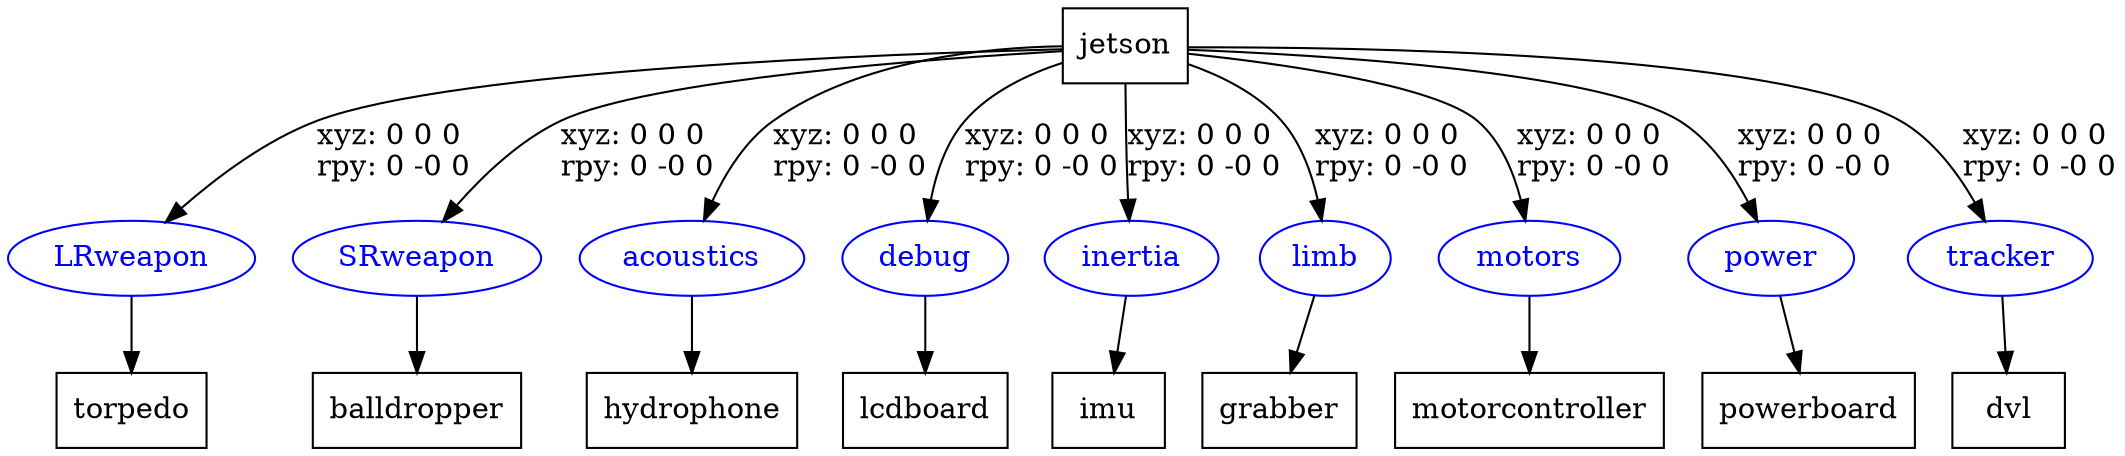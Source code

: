 digraph G {
node [shape=box];
"jetson" [label="jetson"];
"torpedo" [label="torpedo"];
"balldropper" [label="balldropper"];
"hydrophone" [label="hydrophone"];
"lcdboard" [label="lcdboard"];
"imu" [label="imu"];
"grabber" [label="grabber"];
"motorcontroller" [label="motorcontroller"];
"powerboard" [label="powerboard"];
"dvl" [label="dvl"];
node [shape=ellipse, color=blue, fontcolor=blue];
"jetson" -> "LRweapon" [label="xyz: 0 0 0 \nrpy: 0 -0 0"]
"LRweapon" -> "torpedo"
"jetson" -> "SRweapon" [label="xyz: 0 0 0 \nrpy: 0 -0 0"]
"SRweapon" -> "balldropper"
"jetson" -> "acoustics" [label="xyz: 0 0 0 \nrpy: 0 -0 0"]
"acoustics" -> "hydrophone"
"jetson" -> "debug" [label="xyz: 0 0 0 \nrpy: 0 -0 0"]
"debug" -> "lcdboard"
"jetson" -> "inertia" [label="xyz: 0 0 0 \nrpy: 0 -0 0"]
"inertia" -> "imu"
"jetson" -> "limb" [label="xyz: 0 0 0 \nrpy: 0 -0 0"]
"limb" -> "grabber"
"jetson" -> "motors" [label="xyz: 0 0 0 \nrpy: 0 -0 0"]
"motors" -> "motorcontroller"
"jetson" -> "power" [label="xyz: 0 0 0 \nrpy: 0 -0 0"]
"power" -> "powerboard"
"jetson" -> "tracker" [label="xyz: 0 0 0 \nrpy: 0 -0 0"]
"tracker" -> "dvl"
}
